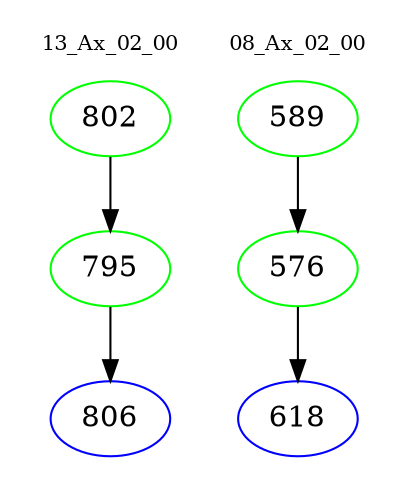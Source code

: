 digraph{
subgraph cluster_0 {
color = white
label = "13_Ax_02_00";
fontsize=10;
T0_802 [label="802", color="green"]
T0_802 -> T0_795 [color="black"]
T0_795 [label="795", color="green"]
T0_795 -> T0_806 [color="black"]
T0_806 [label="806", color="blue"]
}
subgraph cluster_1 {
color = white
label = "08_Ax_02_00";
fontsize=10;
T1_589 [label="589", color="green"]
T1_589 -> T1_576 [color="black"]
T1_576 [label="576", color="green"]
T1_576 -> T1_618 [color="black"]
T1_618 [label="618", color="blue"]
}
}
